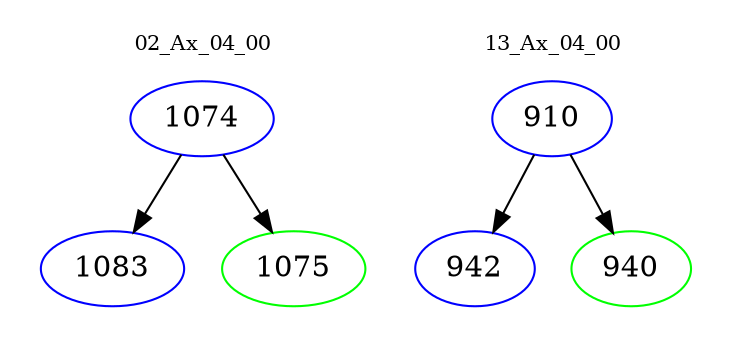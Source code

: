 digraph{
subgraph cluster_0 {
color = white
label = "02_Ax_04_00";
fontsize=10;
T0_1074 [label="1074", color="blue"]
T0_1074 -> T0_1083 [color="black"]
T0_1083 [label="1083", color="blue"]
T0_1074 -> T0_1075 [color="black"]
T0_1075 [label="1075", color="green"]
}
subgraph cluster_1 {
color = white
label = "13_Ax_04_00";
fontsize=10;
T1_910 [label="910", color="blue"]
T1_910 -> T1_942 [color="black"]
T1_942 [label="942", color="blue"]
T1_910 -> T1_940 [color="black"]
T1_940 [label="940", color="green"]
}
}
